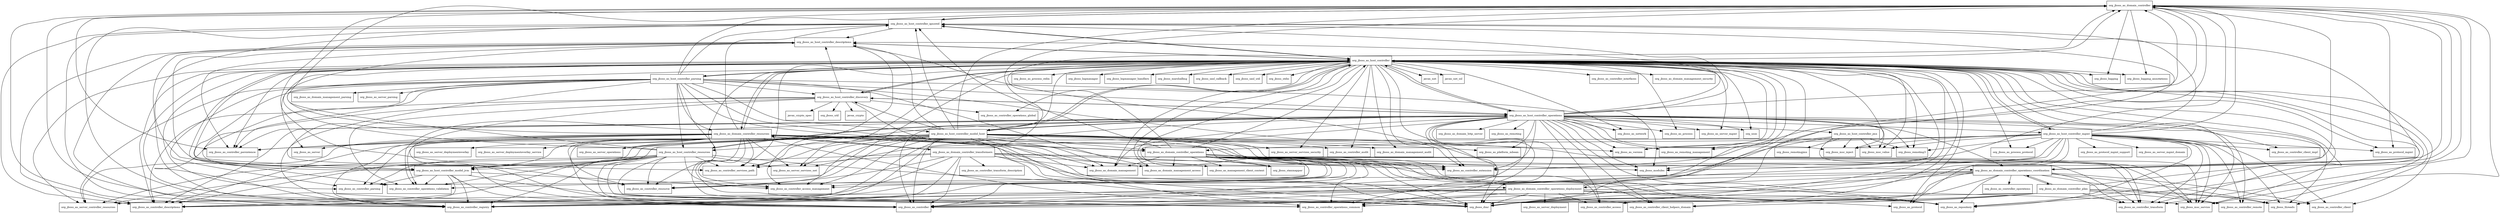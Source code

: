 digraph jboss_as_host_controller_7_4_0_Final_redhat_19_package_dependencies {
  node [shape = box, fontsize=10.0];
  org_jboss_as_domain_controller -> org_jboss_as_controller;
  org_jboss_as_domain_controller -> org_jboss_as_controller_extension;
  org_jboss_as_domain_controller -> org_jboss_as_controller_persistence;
  org_jboss_as_domain_controller -> org_jboss_as_controller_registry;
  org_jboss_as_domain_controller -> org_jboss_as_controller_services_path;
  org_jboss_as_domain_controller -> org_jboss_as_controller_transform;
  org_jboss_as_domain_controller -> org_jboss_as_host_controller_ignored;
  org_jboss_as_domain_controller -> org_jboss_as_protocol_mgmt;
  org_jboss_as_domain_controller -> org_jboss_as_repository;
  org_jboss_as_domain_controller -> org_jboss_dmr;
  org_jboss_as_domain_controller -> org_jboss_logging;
  org_jboss_as_domain_controller -> org_jboss_logging_annotations;
  org_jboss_as_domain_controller -> org_jboss_modules;
  org_jboss_as_domain_controller -> org_jboss_msc_service;
  org_jboss_as_domain_controller_operations -> org_jboss_as_controller;
  org_jboss_as_domain_controller_operations -> org_jboss_as_controller_access;
  org_jboss_as_domain_controller_operations -> org_jboss_as_controller_access_management;
  org_jboss_as_domain_controller_operations -> org_jboss_as_controller_client_helpers_domain;
  org_jboss_as_domain_controller_operations -> org_jboss_as_controller_descriptions;
  org_jboss_as_domain_controller_operations -> org_jboss_as_controller_extension;
  org_jboss_as_domain_controller_operations -> org_jboss_as_controller_operations_common;
  org_jboss_as_domain_controller_operations -> org_jboss_as_controller_parsing;
  org_jboss_as_domain_controller_operations -> org_jboss_as_controller_registry;
  org_jboss_as_domain_controller_operations -> org_jboss_as_controller_transform;
  org_jboss_as_domain_controller_operations -> org_jboss_as_domain_controller;
  org_jboss_as_domain_controller_operations -> org_jboss_as_domain_controller_operations_coordination;
  org_jboss_as_domain_controller_operations -> org_jboss_as_domain_controller_resources;
  org_jboss_as_domain_controller_operations -> org_jboss_as_domain_management;
  org_jboss_as_domain_controller_operations -> org_jboss_as_domain_management_access;
  org_jboss_as_domain_controller_operations -> org_jboss_as_host_controller;
  org_jboss_as_domain_controller_operations -> org_jboss_as_host_controller_ignored;
  org_jboss_as_domain_controller_operations -> org_jboss_as_management_client_content;
  org_jboss_as_domain_controller_operations -> org_jboss_as_repository;
  org_jboss_as_domain_controller_operations -> org_jboss_dmr;
  org_jboss_as_domain_controller_operations -> org_jboss_modules;
  org_jboss_as_domain_controller_operations -> org_jboss_msc_service;
  org_jboss_as_domain_controller_operations -> org_jboss_staxmapper;
  org_jboss_as_domain_controller_operations_coordination -> org_jboss_as_controller;
  org_jboss_as_domain_controller_operations_coordination -> org_jboss_as_controller_client;
  org_jboss_as_domain_controller_operations_coordination -> org_jboss_as_controller_operations;
  org_jboss_as_domain_controller_operations_coordination -> org_jboss_as_controller_operations_common;
  org_jboss_as_domain_controller_operations_coordination -> org_jboss_as_controller_registry;
  org_jboss_as_domain_controller_operations_coordination -> org_jboss_as_controller_remote;
  org_jboss_as_domain_controller_operations_coordination -> org_jboss_as_controller_resource;
  org_jboss_as_domain_controller_operations_coordination -> org_jboss_as_controller_transform;
  org_jboss_as_domain_controller_operations_coordination -> org_jboss_as_domain_controller;
  org_jboss_as_domain_controller_operations_coordination -> org_jboss_as_domain_controller_operations_deployment;
  org_jboss_as_domain_controller_operations_coordination -> org_jboss_as_domain_controller_plan;
  org_jboss_as_domain_controller_operations_coordination -> org_jboss_as_host_controller_ignored;
  org_jboss_as_domain_controller_operations_coordination -> org_jboss_as_repository;
  org_jboss_as_domain_controller_operations_coordination -> org_jboss_dmr;
  org_jboss_as_domain_controller_operations_coordination -> org_jboss_threads;
  org_jboss_as_domain_controller_operations_deployment -> org_jboss_as_controller;
  org_jboss_as_domain_controller_operations_deployment -> org_jboss_as_controller_access;
  org_jboss_as_domain_controller_operations_deployment -> org_jboss_as_controller_descriptions;
  org_jboss_as_domain_controller_operations_deployment -> org_jboss_as_controller_operations_common;
  org_jboss_as_domain_controller_operations_deployment -> org_jboss_as_controller_registry;
  org_jboss_as_domain_controller_operations_deployment -> org_jboss_as_domain_controller;
  org_jboss_as_domain_controller_operations_deployment -> org_jboss_as_host_controller;
  org_jboss_as_domain_controller_operations_deployment -> org_jboss_as_protocol;
  org_jboss_as_domain_controller_operations_deployment -> org_jboss_as_repository;
  org_jboss_as_domain_controller_operations_deployment -> org_jboss_as_server_controller_resources;
  org_jboss_as_domain_controller_operations_deployment -> org_jboss_as_server_deployment;
  org_jboss_as_domain_controller_operations_deployment -> org_jboss_dmr;
  org_jboss_as_domain_controller_operations_deployment -> org_jboss_msc_service;
  org_jboss_as_domain_controller_plan -> org_jboss_as_controller;
  org_jboss_as_domain_controller_plan -> org_jboss_as_controller_client;
  org_jboss_as_domain_controller_plan -> org_jboss_as_controller_client_helpers_domain;
  org_jboss_as_domain_controller_plan -> org_jboss_as_controller_operations_common;
  org_jboss_as_domain_controller_plan -> org_jboss_as_controller_remote;
  org_jboss_as_domain_controller_plan -> org_jboss_as_controller_transform;
  org_jboss_as_domain_controller_plan -> org_jboss_as_domain_controller;
  org_jboss_as_domain_controller_plan -> org_jboss_as_domain_controller_operations_coordination;
  org_jboss_as_domain_controller_plan -> org_jboss_dmr;
  org_jboss_as_domain_controller_plan -> org_jboss_threads;
  org_jboss_as_domain_controller_resources -> org_jboss_as_controller;
  org_jboss_as_domain_controller_resources -> org_jboss_as_controller_access_management;
  org_jboss_as_domain_controller_resources -> org_jboss_as_controller_descriptions;
  org_jboss_as_domain_controller_resources -> org_jboss_as_controller_extension;
  org_jboss_as_domain_controller_resources -> org_jboss_as_controller_operations_common;
  org_jboss_as_domain_controller_resources -> org_jboss_as_controller_operations_validation;
  org_jboss_as_domain_controller_resources -> org_jboss_as_controller_parsing;
  org_jboss_as_domain_controller_resources -> org_jboss_as_controller_persistence;
  org_jboss_as_domain_controller_resources -> org_jboss_as_controller_registry;
  org_jboss_as_domain_controller_resources -> org_jboss_as_controller_resource;
  org_jboss_as_domain_controller_resources -> org_jboss_as_controller_services_path;
  org_jboss_as_domain_controller_resources -> org_jboss_as_controller_transform;
  org_jboss_as_domain_controller_resources -> org_jboss_as_domain_controller;
  org_jboss_as_domain_controller_resources -> org_jboss_as_domain_controller_operations;
  org_jboss_as_domain_controller_resources -> org_jboss_as_domain_controller_operations_deployment;
  org_jboss_as_domain_controller_resources -> org_jboss_as_domain_controller_transformers;
  org_jboss_as_domain_controller_resources -> org_jboss_as_domain_management;
  org_jboss_as_domain_controller_resources -> org_jboss_as_host_controller;
  org_jboss_as_domain_controller_resources -> org_jboss_as_host_controller_ignored;
  org_jboss_as_domain_controller_resources -> org_jboss_as_host_controller_model_jvm;
  org_jboss_as_domain_controller_resources -> org_jboss_as_management_client_content;
  org_jboss_as_domain_controller_resources -> org_jboss_as_repository;
  org_jboss_as_domain_controller_resources -> org_jboss_as_server;
  org_jboss_as_domain_controller_resources -> org_jboss_as_server_controller_resources;
  org_jboss_as_domain_controller_resources -> org_jboss_as_server_deploymentoverlay;
  org_jboss_as_domain_controller_resources -> org_jboss_as_server_deploymentoverlay_service;
  org_jboss_as_domain_controller_resources -> org_jboss_as_server_operations;
  org_jboss_as_domain_controller_resources -> org_jboss_as_server_services_net;
  org_jboss_as_domain_controller_resources -> org_jboss_dmr;
  org_jboss_as_domain_controller_transformers -> org_jboss_as_controller;
  org_jboss_as_domain_controller_transformers -> org_jboss_as_controller_extension;
  org_jboss_as_domain_controller_transformers -> org_jboss_as_controller_registry;
  org_jboss_as_domain_controller_transformers -> org_jboss_as_controller_resource;
  org_jboss_as_domain_controller_transformers -> org_jboss_as_controller_services_path;
  org_jboss_as_domain_controller_transformers -> org_jboss_as_controller_transform;
  org_jboss_as_domain_controller_transformers -> org_jboss_as_controller_transform_description;
  org_jboss_as_domain_controller_transformers -> org_jboss_as_domain_controller;
  org_jboss_as_domain_controller_transformers -> org_jboss_as_domain_controller_resources;
  org_jboss_as_domain_controller_transformers -> org_jboss_as_domain_management;
  org_jboss_as_domain_controller_transformers -> org_jboss_as_domain_management_access;
  org_jboss_as_domain_controller_transformers -> org_jboss_as_host_controller_model_jvm;
  org_jboss_as_domain_controller_transformers -> org_jboss_as_server_controller_resources;
  org_jboss_as_domain_controller_transformers -> org_jboss_dmr;
  org_jboss_as_host_controller -> javax_net;
  org_jboss_as_host_controller -> javax_net_ssl;
  org_jboss_as_host_controller -> org_jboss_as_controller;
  org_jboss_as_host_controller -> org_jboss_as_controller_access;
  org_jboss_as_host_controller -> org_jboss_as_controller_access_management;
  org_jboss_as_host_controller -> org_jboss_as_controller_audit;
  org_jboss_as_host_controller -> org_jboss_as_controller_client;
  org_jboss_as_host_controller -> org_jboss_as_controller_client_helpers_domain;
  org_jboss_as_host_controller -> org_jboss_as_controller_client_impl;
  org_jboss_as_host_controller -> org_jboss_as_controller_descriptions;
  org_jboss_as_host_controller -> org_jboss_as_controller_extension;
  org_jboss_as_host_controller -> org_jboss_as_controller_interfaces;
  org_jboss_as_host_controller -> org_jboss_as_controller_operations_common;
  org_jboss_as_host_controller -> org_jboss_as_controller_operations_global;
  org_jboss_as_host_controller -> org_jboss_as_controller_parsing;
  org_jboss_as_host_controller -> org_jboss_as_controller_persistence;
  org_jboss_as_host_controller -> org_jboss_as_controller_registry;
  org_jboss_as_host_controller -> org_jboss_as_controller_remote;
  org_jboss_as_host_controller -> org_jboss_as_controller_resource;
  org_jboss_as_host_controller -> org_jboss_as_controller_services_path;
  org_jboss_as_host_controller -> org_jboss_as_controller_transform;
  org_jboss_as_host_controller -> org_jboss_as_domain_controller;
  org_jboss_as_host_controller -> org_jboss_as_domain_controller_operations_coordination;
  org_jboss_as_host_controller -> org_jboss_as_domain_controller_resources;
  org_jboss_as_host_controller -> org_jboss_as_domain_management;
  org_jboss_as_host_controller -> org_jboss_as_domain_management_access;
  org_jboss_as_host_controller -> org_jboss_as_domain_management_audit;
  org_jboss_as_host_controller -> org_jboss_as_domain_management_security;
  org_jboss_as_host_controller -> org_jboss_as_host_controller_descriptions;
  org_jboss_as_host_controller -> org_jboss_as_host_controller_discovery;
  org_jboss_as_host_controller -> org_jboss_as_host_controller_ignored;
  org_jboss_as_host_controller -> org_jboss_as_host_controller_mgmt;
  org_jboss_as_host_controller -> org_jboss_as_host_controller_model_host;
  org_jboss_as_host_controller -> org_jboss_as_host_controller_model_jvm;
  org_jboss_as_host_controller -> org_jboss_as_host_controller_operations;
  org_jboss_as_host_controller -> org_jboss_as_host_controller_parsing;
  org_jboss_as_host_controller -> org_jboss_as_network;
  org_jboss_as_host_controller -> org_jboss_as_process;
  org_jboss_as_host_controller -> org_jboss_as_process_protocol;
  org_jboss_as_host_controller -> org_jboss_as_process_stdin;
  org_jboss_as_host_controller -> org_jboss_as_protocol;
  org_jboss_as_host_controller -> org_jboss_as_protocol_mgmt;
  org_jboss_as_host_controller -> org_jboss_as_remoting_management;
  org_jboss_as_host_controller -> org_jboss_as_repository;
  org_jboss_as_host_controller -> org_jboss_as_server;
  org_jboss_as_host_controller -> org_jboss_as_server_controller_resources;
  org_jboss_as_host_controller -> org_jboss_as_server_mgmt;
  org_jboss_as_host_controller -> org_jboss_as_server_services_net;
  org_jboss_as_host_controller -> org_jboss_as_server_services_security;
  org_jboss_as_host_controller -> org_jboss_as_version;
  org_jboss_as_host_controller -> org_jboss_dmr;
  org_jboss_as_host_controller -> org_jboss_logging;
  org_jboss_as_host_controller -> org_jboss_logging_annotations;
  org_jboss_as_host_controller -> org_jboss_logmanager;
  org_jboss_as_host_controller -> org_jboss_logmanager_handlers;
  org_jboss_as_host_controller -> org_jboss_marshalling;
  org_jboss_as_host_controller -> org_jboss_modules;
  org_jboss_as_host_controller -> org_jboss_msc_inject;
  org_jboss_as_host_controller -> org_jboss_msc_service;
  org_jboss_as_host_controller -> org_jboss_msc_value;
  org_jboss_as_host_controller -> org_jboss_remoting3;
  org_jboss_as_host_controller -> org_jboss_sasl_callback;
  org_jboss_as_host_controller -> org_jboss_sasl_util;
  org_jboss_as_host_controller -> org_jboss_staxmapper;
  org_jboss_as_host_controller -> org_jboss_stdio;
  org_jboss_as_host_controller -> org_jboss_threads;
  org_jboss_as_host_controller -> org_xnio;
  org_jboss_as_host_controller_descriptions -> org_jboss_as_controller;
  org_jboss_as_host_controller_descriptions -> org_jboss_as_controller_access_management;
  org_jboss_as_host_controller_descriptions -> org_jboss_as_controller_descriptions;
  org_jboss_as_host_controller_descriptions -> org_jboss_as_controller_persistence;
  org_jboss_as_host_controller_descriptions -> org_jboss_as_controller_registry;
  org_jboss_as_host_controller_descriptions -> org_jboss_as_host_controller;
  org_jboss_as_host_controller_descriptions -> org_jboss_dmr;
  org_jboss_as_host_controller_discovery -> javax_crypto;
  org_jboss_as_host_controller_discovery -> javax_crypto_spec;
  org_jboss_as_host_controller_discovery -> org_jboss_as_controller;
  org_jboss_as_host_controller_discovery -> org_jboss_as_controller_descriptions;
  org_jboss_as_host_controller_discovery -> org_jboss_as_controller_operations_global;
  org_jboss_as_host_controller_discovery -> org_jboss_as_controller_operations_validation;
  org_jboss_as_host_controller_discovery -> org_jboss_as_controller_registry;
  org_jboss_as_host_controller_discovery -> org_jboss_as_host_controller;
  org_jboss_as_host_controller_discovery -> org_jboss_as_host_controller_descriptions;
  org_jboss_as_host_controller_discovery -> org_jboss_as_host_controller_operations;
  org_jboss_as_host_controller_discovery -> org_jboss_dmr;
  org_jboss_as_host_controller_discovery -> org_jboss_util;
  org_jboss_as_host_controller_ignored -> org_jboss_as_controller;
  org_jboss_as_host_controller_ignored -> org_jboss_as_controller_descriptions;
  org_jboss_as_host_controller_ignored -> org_jboss_as_controller_operations_validation;
  org_jboss_as_host_controller_ignored -> org_jboss_as_controller_registry;
  org_jboss_as_host_controller_ignored -> org_jboss_as_domain_controller;
  org_jboss_as_host_controller_ignored -> org_jboss_as_host_controller;
  org_jboss_as_host_controller_ignored -> org_jboss_as_host_controller_descriptions;
  org_jboss_as_host_controller_ignored -> org_jboss_dmr;
  org_jboss_as_host_controller_jmx -> org_jboss_as_controller;
  org_jboss_as_host_controller_jmx -> org_jboss_as_remoting_management;
  org_jboss_as_host_controller_jmx -> org_jboss_msc_inject;
  org_jboss_as_host_controller_jmx -> org_jboss_msc_service;
  org_jboss_as_host_controller_jmx -> org_jboss_msc_value;
  org_jboss_as_host_controller_jmx -> org_jboss_remoting3;
  org_jboss_as_host_controller_jmx -> org_jboss_remotingjmx;
  org_jboss_as_host_controller_mgmt -> org_jboss_as_controller;
  org_jboss_as_host_controller_mgmt -> org_jboss_as_controller_client;
  org_jboss_as_host_controller_mgmt -> org_jboss_as_controller_client_impl;
  org_jboss_as_host_controller_mgmt -> org_jboss_as_controller_extension;
  org_jboss_as_host_controller_mgmt -> org_jboss_as_controller_registry;
  org_jboss_as_host_controller_mgmt -> org_jboss_as_controller_remote;
  org_jboss_as_host_controller_mgmt -> org_jboss_as_controller_transform;
  org_jboss_as_host_controller_mgmt -> org_jboss_as_domain_controller;
  org_jboss_as_host_controller_mgmt -> org_jboss_as_domain_controller_operations;
  org_jboss_as_host_controller_mgmt -> org_jboss_as_host_controller;
  org_jboss_as_host_controller_mgmt -> org_jboss_as_host_controller_ignored;
  org_jboss_as_host_controller_mgmt -> org_jboss_as_process_protocol;
  org_jboss_as_host_controller_mgmt -> org_jboss_as_protocol;
  org_jboss_as_host_controller_mgmt -> org_jboss_as_protocol_mgmt;
  org_jboss_as_host_controller_mgmt -> org_jboss_as_protocol_mgmt_support;
  org_jboss_as_host_controller_mgmt -> org_jboss_as_repository;
  org_jboss_as_host_controller_mgmt -> org_jboss_as_server_mgmt_domain;
  org_jboss_as_host_controller_mgmt -> org_jboss_as_version;
  org_jboss_as_host_controller_mgmt -> org_jboss_dmr;
  org_jboss_as_host_controller_mgmt -> org_jboss_msc_inject;
  org_jboss_as_host_controller_mgmt -> org_jboss_msc_service;
  org_jboss_as_host_controller_mgmt -> org_jboss_msc_value;
  org_jboss_as_host_controller_mgmt -> org_jboss_remoting3;
  org_jboss_as_host_controller_mgmt -> org_jboss_threads;
  org_jboss_as_host_controller_model_host -> org_jboss_as_controller;
  org_jboss_as_host_controller_model_host -> org_jboss_as_controller_access_management;
  org_jboss_as_host_controller_model_host -> org_jboss_as_controller_audit;
  org_jboss_as_host_controller_model_host -> org_jboss_as_controller_descriptions;
  org_jboss_as_host_controller_model_host -> org_jboss_as_controller_extension;
  org_jboss_as_host_controller_model_host -> org_jboss_as_controller_operations_common;
  org_jboss_as_host_controller_model_host -> org_jboss_as_controller_operations_validation;
  org_jboss_as_host_controller_model_host -> org_jboss_as_controller_persistence;
  org_jboss_as_host_controller_model_host -> org_jboss_as_controller_registry;
  org_jboss_as_host_controller_model_host -> org_jboss_as_controller_resource;
  org_jboss_as_host_controller_model_host -> org_jboss_as_controller_services_path;
  org_jboss_as_host_controller_model_host -> org_jboss_as_domain_controller;
  org_jboss_as_host_controller_model_host -> org_jboss_as_domain_controller_operations;
  org_jboss_as_host_controller_model_host -> org_jboss_as_domain_controller_operations_deployment;
  org_jboss_as_host_controller_model_host -> org_jboss_as_domain_management;
  org_jboss_as_host_controller_model_host -> org_jboss_as_domain_management_audit;
  org_jboss_as_host_controller_model_host -> org_jboss_as_host_controller;
  org_jboss_as_host_controller_model_host -> org_jboss_as_host_controller_descriptions;
  org_jboss_as_host_controller_model_host -> org_jboss_as_host_controller_discovery;
  org_jboss_as_host_controller_model_host -> org_jboss_as_host_controller_ignored;
  org_jboss_as_host_controller_model_host -> org_jboss_as_host_controller_model_jvm;
  org_jboss_as_host_controller_model_host -> org_jboss_as_host_controller_operations;
  org_jboss_as_host_controller_model_host -> org_jboss_as_host_controller_resources;
  org_jboss_as_host_controller_model_host -> org_jboss_as_platform_mbean;
  org_jboss_as_host_controller_model_host -> org_jboss_as_repository;
  org_jboss_as_host_controller_model_host -> org_jboss_as_server_controller_resources;
  org_jboss_as_host_controller_model_host -> org_jboss_as_server_operations;
  org_jboss_as_host_controller_model_host -> org_jboss_as_server_services_net;
  org_jboss_as_host_controller_model_host -> org_jboss_as_server_services_security;
  org_jboss_as_host_controller_model_host -> org_jboss_as_version;
  org_jboss_as_host_controller_model_host -> org_jboss_dmr;
  org_jboss_as_host_controller_model_host -> org_jboss_msc_service;
  org_jboss_as_host_controller_model_jvm -> org_jboss_as_controller;
  org_jboss_as_host_controller_model_jvm -> org_jboss_as_controller_access_management;
  org_jboss_as_host_controller_model_jvm -> org_jboss_as_controller_descriptions;
  org_jboss_as_host_controller_model_jvm -> org_jboss_as_controller_operations_validation;
  org_jboss_as_host_controller_model_jvm -> org_jboss_as_controller_parsing;
  org_jboss_as_host_controller_model_jvm -> org_jboss_as_controller_registry;
  org_jboss_as_host_controller_model_jvm -> org_jboss_as_host_controller;
  org_jboss_as_host_controller_model_jvm -> org_jboss_as_host_controller_descriptions;
  org_jboss_as_host_controller_model_jvm -> org_jboss_dmr;
  org_jboss_as_host_controller_operations -> org_jboss_as_controller;
  org_jboss_as_host_controller_operations -> org_jboss_as_controller_access;
  org_jboss_as_host_controller_operations -> org_jboss_as_controller_access_management;
  org_jboss_as_host_controller_operations -> org_jboss_as_controller_client_helpers_domain;
  org_jboss_as_host_controller_operations -> org_jboss_as_controller_descriptions;
  org_jboss_as_host_controller_operations -> org_jboss_as_controller_extension;
  org_jboss_as_host_controller_operations -> org_jboss_as_controller_operations_common;
  org_jboss_as_host_controller_operations -> org_jboss_as_controller_operations_validation;
  org_jboss_as_host_controller_operations -> org_jboss_as_controller_persistence;
  org_jboss_as_host_controller_operations -> org_jboss_as_controller_registry;
  org_jboss_as_host_controller_operations -> org_jboss_as_controller_remote;
  org_jboss_as_host_controller_operations -> org_jboss_as_controller_services_path;
  org_jboss_as_host_controller_operations -> org_jboss_as_domain_controller;
  org_jboss_as_host_controller_operations -> org_jboss_as_domain_controller_operations_coordination;
  org_jboss_as_host_controller_operations -> org_jboss_as_domain_http_server;
  org_jboss_as_host_controller_operations -> org_jboss_as_domain_management;
  org_jboss_as_host_controller_operations -> org_jboss_as_host_controller;
  org_jboss_as_host_controller_operations -> org_jboss_as_host_controller_descriptions;
  org_jboss_as_host_controller_operations -> org_jboss_as_host_controller_discovery;
  org_jboss_as_host_controller_operations -> org_jboss_as_host_controller_ignored;
  org_jboss_as_host_controller_operations -> org_jboss_as_host_controller_jmx;
  org_jboss_as_host_controller_operations -> org_jboss_as_host_controller_mgmt;
  org_jboss_as_host_controller_operations -> org_jboss_as_host_controller_model_host;
  org_jboss_as_host_controller_operations -> org_jboss_as_host_controller_resources;
  org_jboss_as_host_controller_operations -> org_jboss_as_network;
  org_jboss_as_host_controller_operations -> org_jboss_as_platform_mbean;
  org_jboss_as_host_controller_operations -> org_jboss_as_process;
  org_jboss_as_host_controller_operations -> org_jboss_as_remoting;
  org_jboss_as_host_controller_operations -> org_jboss_as_remoting_management;
  org_jboss_as_host_controller_operations -> org_jboss_as_repository;
  org_jboss_as_host_controller_operations -> org_jboss_as_server_mgmt;
  org_jboss_as_host_controller_operations -> org_jboss_as_server_services_net;
  org_jboss_as_host_controller_operations -> org_jboss_as_version;
  org_jboss_as_host_controller_operations -> org_jboss_dmr;
  org_jboss_as_host_controller_operations -> org_jboss_modules;
  org_jboss_as_host_controller_operations -> org_jboss_msc_inject;
  org_jboss_as_host_controller_operations -> org_jboss_msc_service;
  org_jboss_as_host_controller_operations -> org_jboss_msc_value;
  org_jboss_as_host_controller_operations -> org_jboss_remoting3;
  org_jboss_as_host_controller_operations -> org_jboss_threads;
  org_jboss_as_host_controller_operations -> org_xnio;
  org_jboss_as_host_controller_parsing -> org_jboss_as_controller;
  org_jboss_as_host_controller_parsing -> org_jboss_as_controller_extension;
  org_jboss_as_host_controller_parsing -> org_jboss_as_controller_operations_common;
  org_jboss_as_host_controller_parsing -> org_jboss_as_controller_parsing;
  org_jboss_as_host_controller_parsing -> org_jboss_as_controller_persistence;
  org_jboss_as_host_controller_parsing -> org_jboss_as_controller_resource;
  org_jboss_as_host_controller_parsing -> org_jboss_as_domain_controller;
  org_jboss_as_host_controller_parsing -> org_jboss_as_domain_controller_resources;
  org_jboss_as_host_controller_parsing -> org_jboss_as_domain_management_access;
  org_jboss_as_host_controller_parsing -> org_jboss_as_domain_management_parsing;
  org_jboss_as_host_controller_parsing -> org_jboss_as_host_controller;
  org_jboss_as_host_controller_parsing -> org_jboss_as_host_controller_discovery;
  org_jboss_as_host_controller_parsing -> org_jboss_as_host_controller_ignored;
  org_jboss_as_host_controller_parsing -> org_jboss_as_host_controller_model_host;
  org_jboss_as_host_controller_parsing -> org_jboss_as_host_controller_model_jvm;
  org_jboss_as_host_controller_parsing -> org_jboss_as_host_controller_operations;
  org_jboss_as_host_controller_parsing -> org_jboss_as_host_controller_resources;
  org_jboss_as_host_controller_parsing -> org_jboss_as_server_controller_resources;
  org_jboss_as_host_controller_parsing -> org_jboss_as_server_parsing;
  org_jboss_as_host_controller_parsing -> org_jboss_dmr;
  org_jboss_as_host_controller_parsing -> org_jboss_modules;
  org_jboss_as_host_controller_parsing -> org_jboss_staxmapper;
  org_jboss_as_host_controller_resources -> org_jboss_as_controller;
  org_jboss_as_host_controller_resources -> org_jboss_as_controller_access_management;
  org_jboss_as_host_controller_resources -> org_jboss_as_controller_client_helpers_domain;
  org_jboss_as_host_controller_resources -> org_jboss_as_controller_descriptions;
  org_jboss_as_host_controller_resources -> org_jboss_as_controller_operations_common;
  org_jboss_as_host_controller_resources -> org_jboss_as_controller_operations_validation;
  org_jboss_as_host_controller_resources -> org_jboss_as_controller_parsing;
  org_jboss_as_host_controller_resources -> org_jboss_as_controller_registry;
  org_jboss_as_host_controller_resources -> org_jboss_as_controller_resource;
  org_jboss_as_host_controller_resources -> org_jboss_as_controller_services_path;
  org_jboss_as_host_controller_resources -> org_jboss_as_host_controller;
  org_jboss_as_host_controller_resources -> org_jboss_as_host_controller_descriptions;
  org_jboss_as_host_controller_resources -> org_jboss_as_host_controller_model_jvm;
  org_jboss_as_host_controller_resources -> org_jboss_as_host_controller_operations;
  org_jboss_as_host_controller_resources -> org_jboss_as_server_controller_resources;
  org_jboss_as_host_controller_resources -> org_jboss_as_server_services_net;
  org_jboss_as_host_controller_resources -> org_jboss_dmr;
}
